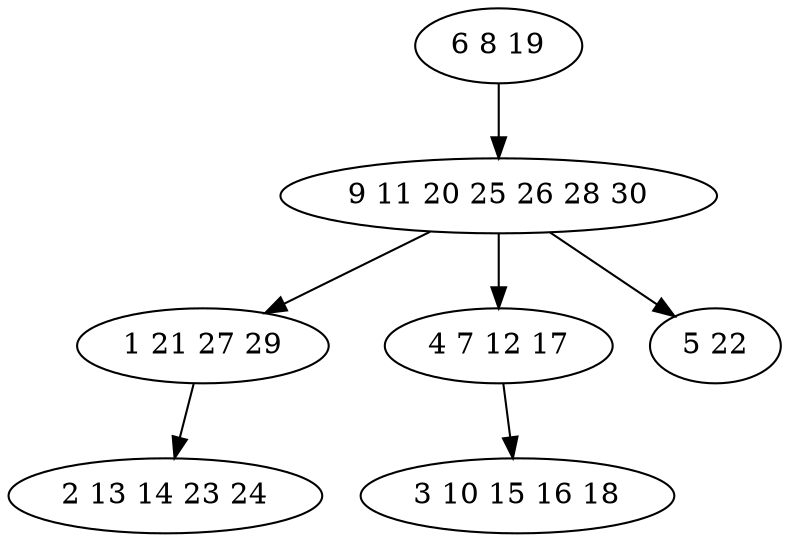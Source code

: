 digraph true_tree {
	"0" -> "1"
	"1" -> "2"
	"1" -> "3"
	"1" -> "4"
	"2" -> "5"
	"3" -> "6"
	"0" [label="6 8 19"];
	"1" [label="9 11 20 25 26 28 30"];
	"2" [label="1 21 27 29"];
	"3" [label="4 7 12 17"];
	"4" [label="5 22"];
	"5" [label="2 13 14 23 24"];
	"6" [label="3 10 15 16 18"];
}
